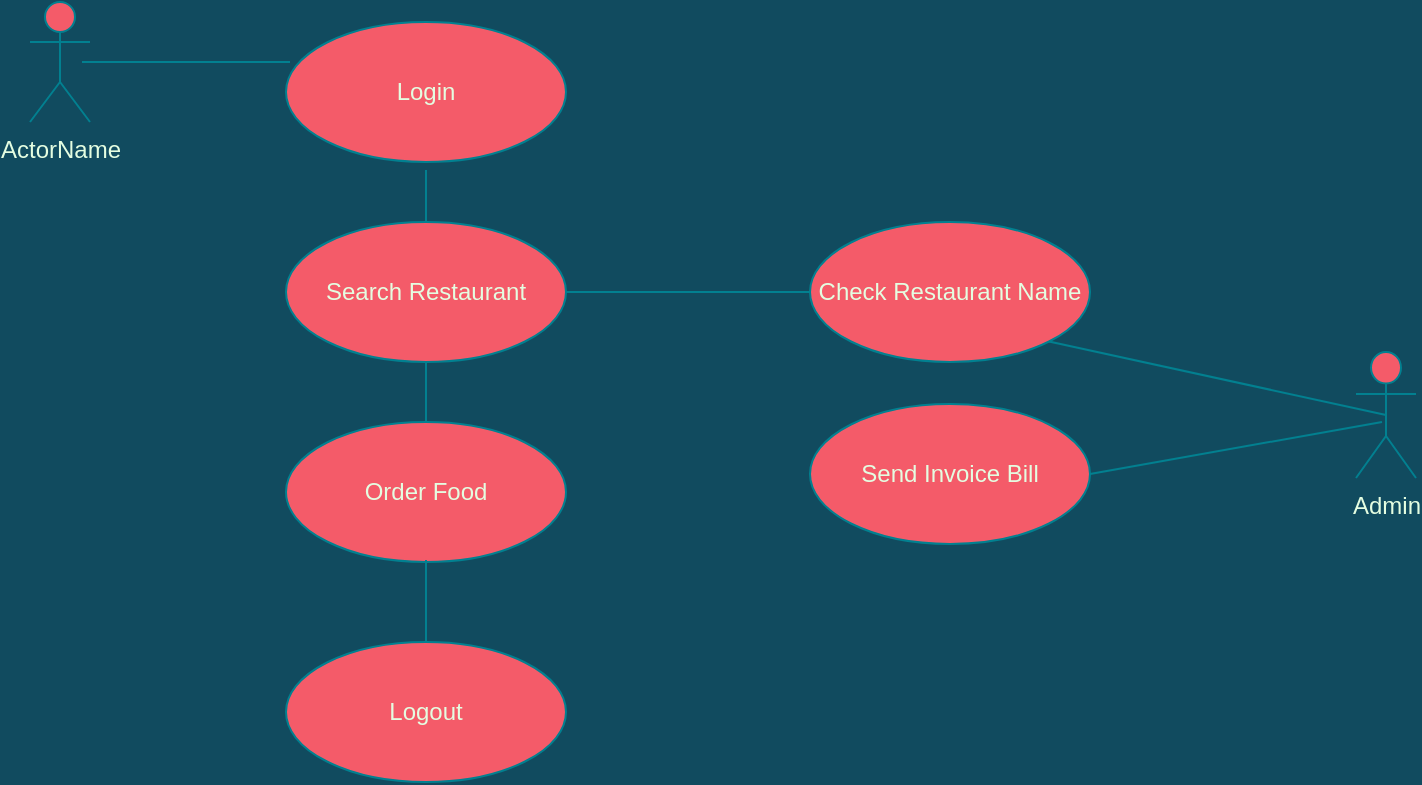 <mxfile version="20.4.0" type="github" pages="2">
  <diagram id="aCiVp0mMgGmOo1VUoYXL" name="UML Diagram">
    <mxGraphModel dx="782" dy="436" grid="1" gridSize="13" guides="1" tooltips="1" connect="1" arrows="1" fold="1" page="1" pageScale="1" pageWidth="1100" pageHeight="850" background="#114B5F" math="0" shadow="0">
      <root>
        <mxCell id="0" />
        <mxCell id="1" parent="0" />
        <mxCell id="3_46uCCfhdefUjpDQMR_-1" value="ActorName" style="shape=umlActor;html=1;verticalLabelPosition=bottom;verticalAlign=top;align=center;fillColor=#F45B69;strokeColor=#028090;fontColor=#E4FDE1;" vertex="1" parent="1">
          <mxGeometry x="52" y="20" width="30" height="60" as="geometry" />
        </mxCell>
        <mxCell id="3_46uCCfhdefUjpDQMR_-2" value="Admin&lt;br&gt;" style="shape=umlActor;html=1;verticalLabelPosition=bottom;verticalAlign=top;align=center;fillColor=#F45B69;strokeColor=#028090;fontColor=#E4FDE1;" vertex="1" parent="1">
          <mxGeometry x="715" y="195" width="30" height="63" as="geometry" />
        </mxCell>
        <mxCell id="3_46uCCfhdefUjpDQMR_-3" value="Login" style="ellipse;whiteSpace=wrap;html=1;fillColor=#F45B69;strokeColor=#028090;fontColor=#E4FDE1;" vertex="1" parent="1">
          <mxGeometry x="180" y="30" width="140" height="70" as="geometry" />
        </mxCell>
        <mxCell id="3_46uCCfhdefUjpDQMR_-4" value="Search Restaurant" style="ellipse;whiteSpace=wrap;html=1;fillColor=#F45B69;strokeColor=#028090;fontColor=#E4FDE1;" vertex="1" parent="1">
          <mxGeometry x="180" y="130" width="140" height="70" as="geometry" />
        </mxCell>
        <mxCell id="3_46uCCfhdefUjpDQMR_-5" value="Order Food" style="ellipse;whiteSpace=wrap;html=1;fillColor=#F45B69;strokeColor=#028090;fontColor=#E4FDE1;" vertex="1" parent="1">
          <mxGeometry x="180" y="230" width="140" height="70" as="geometry" />
        </mxCell>
        <mxCell id="3_46uCCfhdefUjpDQMR_-6" value="Logout" style="ellipse;whiteSpace=wrap;html=1;fillColor=#F45B69;strokeColor=#028090;fontColor=#E4FDE1;" vertex="1" parent="1">
          <mxGeometry x="180" y="340" width="140" height="70" as="geometry" />
        </mxCell>
        <mxCell id="3_46uCCfhdefUjpDQMR_-9" value="" style="edgeStyle=none;html=1;endArrow=none;verticalAlign=bottom;rounded=0;strokeColor=#028090;fontColor=#E4FDE1;fillColor=#F45B69;" edge="1" parent="1">
          <mxGeometry width="160" relative="1" as="geometry">
            <mxPoint x="78" y="50" as="sourcePoint" />
            <mxPoint x="182" y="50" as="targetPoint" />
          </mxGeometry>
        </mxCell>
        <mxCell id="3_46uCCfhdefUjpDQMR_-13" value="" style="edgeStyle=none;html=1;endArrow=none;verticalAlign=bottom;rounded=0;strokeColor=#028090;fontColor=#E4FDE1;fillColor=#F45B69;entryX=0.5;entryY=0;entryDx=0;entryDy=0;" edge="1" parent="1" target="3_46uCCfhdefUjpDQMR_-4">
          <mxGeometry width="160" relative="1" as="geometry">
            <mxPoint x="250" y="104" as="sourcePoint" />
            <mxPoint x="286" y="91" as="targetPoint" />
          </mxGeometry>
        </mxCell>
        <mxCell id="3_46uCCfhdefUjpDQMR_-14" value="" style="edgeStyle=none;html=1;endArrow=none;verticalAlign=bottom;rounded=0;strokeColor=#028090;fontColor=#E4FDE1;fillColor=#F45B69;exitX=0.5;exitY=1;exitDx=0;exitDy=0;entryX=0.5;entryY=0;entryDx=0;entryDy=0;" edge="1" parent="1" source="3_46uCCfhdefUjpDQMR_-4" target="3_46uCCfhdefUjpDQMR_-5">
          <mxGeometry width="160" relative="1" as="geometry">
            <mxPoint x="273" y="221" as="sourcePoint" />
            <mxPoint x="312" y="221" as="targetPoint" />
          </mxGeometry>
        </mxCell>
        <mxCell id="3_46uCCfhdefUjpDQMR_-15" value="Check Restaurant Name" style="ellipse;whiteSpace=wrap;html=1;strokeColor=#028090;fontColor=#E4FDE1;fillColor=#F45B69;" vertex="1" parent="1">
          <mxGeometry x="442" y="130" width="140" height="70" as="geometry" />
        </mxCell>
        <mxCell id="3_46uCCfhdefUjpDQMR_-19" value="" style="edgeStyle=none;html=1;endArrow=none;verticalAlign=bottom;rounded=0;strokeColor=#028090;fontColor=#E4FDE1;fillColor=#F45B69;entryX=0.5;entryY=0;entryDx=0;entryDy=0;" edge="1" parent="1" target="3_46uCCfhdefUjpDQMR_-6">
          <mxGeometry width="160" relative="1" as="geometry">
            <mxPoint x="250" y="299" as="sourcePoint" />
            <mxPoint x="260" y="338" as="targetPoint" />
          </mxGeometry>
        </mxCell>
        <mxCell id="3_46uCCfhdefUjpDQMR_-20" value="Send Invoice Bill" style="ellipse;whiteSpace=wrap;html=1;strokeColor=#028090;fontColor=#E4FDE1;fillColor=#F45B69;" vertex="1" parent="1">
          <mxGeometry x="442" y="221" width="140" height="70" as="geometry" />
        </mxCell>
        <mxCell id="3_46uCCfhdefUjpDQMR_-21" value="" style="edgeStyle=none;html=1;endArrow=none;verticalAlign=bottom;rounded=0;strokeColor=#028090;fontColor=#E4FDE1;fillColor=#F45B69;exitX=1;exitY=0.5;exitDx=0;exitDy=0;" edge="1" parent="1" source="3_46uCCfhdefUjpDQMR_-4">
          <mxGeometry width="160" relative="1" as="geometry">
            <mxPoint x="312" y="247" as="sourcePoint" />
            <mxPoint x="442" y="165" as="targetPoint" />
          </mxGeometry>
        </mxCell>
        <mxCell id="3_46uCCfhdefUjpDQMR_-24" value="" style="edgeStyle=none;html=1;endArrow=none;verticalAlign=bottom;rounded=0;strokeColor=#028090;fontColor=#E4FDE1;fillColor=#F45B69;exitX=1;exitY=0.5;exitDx=0;exitDy=0;" edge="1" parent="1" source="3_46uCCfhdefUjpDQMR_-20">
          <mxGeometry width="160" relative="1" as="geometry">
            <mxPoint x="572" y="230" as="sourcePoint" />
            <mxPoint x="728" y="230" as="targetPoint" />
          </mxGeometry>
        </mxCell>
        <mxCell id="3_46uCCfhdefUjpDQMR_-25" value="" style="edgeStyle=none;html=1;endArrow=none;verticalAlign=bottom;rounded=0;strokeColor=#028090;fontColor=#E4FDE1;fillColor=#F45B69;exitX=1;exitY=1;exitDx=0;exitDy=0;entryX=0.5;entryY=0.5;entryDx=0;entryDy=0;entryPerimeter=0;" edge="1" parent="1" source="3_46uCCfhdefUjpDQMR_-15" target="3_46uCCfhdefUjpDQMR_-2">
          <mxGeometry width="160" relative="1" as="geometry">
            <mxPoint x="555" y="230" as="sourcePoint" />
            <mxPoint x="715" y="230" as="targetPoint" />
          </mxGeometry>
        </mxCell>
      </root>
    </mxGraphModel>
  </diagram>
  <diagram id="eiyFlEd8ycH2Zoa2oolP" name="Activity Diagram">
    <mxGraphModel dx="782" dy="436" grid="1" gridSize="13" guides="1" tooltips="1" connect="1" arrows="1" fold="1" page="1" pageScale="1" pageWidth="1100" pageHeight="850" math="0" shadow="0">
      <root>
        <mxCell id="0" />
        <mxCell id="1" parent="0" />
        <mxCell id="wtM7-SKp82FHQGwiZo1v-1" value="&lt;font color=&quot;#9999ff&quot;&gt;User&lt;/font&gt;" style="shape=ellipse;html=1;fillColor=strokeColor;strokeWidth=2;verticalLabelPosition=bottom;verticalAlignment=top;perimeter=ellipsePerimeter;strokeColor=#006658;fontColor=#5C5C5C;" vertex="1" parent="1">
          <mxGeometry x="52" y="52" width="40" height="40" as="geometry" />
        </mxCell>
        <mxCell id="wtM7-SKp82FHQGwiZo1v-2" value="&lt;font color=&quot;#ffff99&quot;&gt;Admin&lt;/font&gt;" style="shape=ellipse;html=1;fillColor=strokeColor;strokeWidth=2;verticalLabelPosition=bottom;verticalAlignment=top;perimeter=ellipsePerimeter;strokeColor=#006658;fontColor=#5C5C5C;" vertex="1" parent="1">
          <mxGeometry x="663" y="169" width="40" height="40" as="geometry" />
        </mxCell>
        <mxCell id="wtM7-SKp82FHQGwiZo1v-4" value="Login" style="points=[[0.25,0,0],[0.5,0,0],[0.75,0,0],[1,0.25,0],[1,0.5,0],[1,0.75,0],[0.75,1,0],[0.5,1,0],[0.25,1,0],[0,0.75,0],[0,0.5,0],[0,0.25,0]];shape=mxgraph.bpmn.task;whiteSpace=wrap;rectStyle=rounded;size=10;bpmnShapeType=call;taskMarker=user;strokeColor=#006658;fontColor=#25485C;fillColor=#21C0A5;" vertex="1" parent="1">
          <mxGeometry x="156" y="52" width="120" height="80" as="geometry" />
        </mxCell>
        <mxCell id="wtM7-SKp82FHQGwiZo1v-5" value="Search Restaurant Name &amp; Time" style="points=[[0.25,0,0],[0.5,0,0],[0.75,0,0],[1,0.25,0],[1,0.5,0],[1,0.75,0],[0.75,1,0],[0.5,1,0],[0.25,1,0],[0,0.75,0],[0,0.5,0],[0,0.25,0]];shape=mxgraph.bpmn.task;whiteSpace=wrap;rectStyle=rounded;size=10;bpmnShapeType=call;taskMarker=user;strokeColor=#006658;fontColor=#5C5C5C;fillColor=#21C0A5;" vertex="1" parent="1">
          <mxGeometry x="156" y="182" width="120" height="80" as="geometry" />
        </mxCell>
        <mxCell id="wtM7-SKp82FHQGwiZo1v-9" value="Order Food" style="points=[[0.25,0,0],[0.5,0,0],[0.75,0,0],[1,0.25,0],[1,0.5,0],[1,0.75,0],[0.75,1,0],[0.5,1,0],[0.25,1,0],[0,0.75,0],[0,0.5,0],[0,0.25,0]];shape=mxgraph.bpmn.task;whiteSpace=wrap;rectStyle=rounded;size=10;bpmnShapeType=call;taskMarker=user;strokeColor=#006658;fontColor=#25485C;fillColor=#21C0A5;" vertex="1" parent="1">
          <mxGeometry x="156" y="455" width="120" height="80" as="geometry" />
        </mxCell>
        <mxCell id="wtM7-SKp82FHQGwiZo1v-31" value="" style="shape=rhombus;html=1;verticalLabelPosition=top;verticalAlignment=bottom;strokeColor=#006658;fontColor=#25485C;fillColor=#21C0A5;" vertex="1" parent="1">
          <mxGeometry x="366" y="273" width="40" height="40" as="geometry" />
        </mxCell>
        <mxCell id="wtM7-SKp82FHQGwiZo1v-32" value="" style="edgeStyle=elbowEdgeStyle;html=1;elbow=horizontal;align=right;verticalAlign=bottom;rounded=0;labelBackgroundColor=none;endArrow=open;endSize=12;strokeColor=#006658;fontColor=#25485C;fillColor=#21C0A5;" edge="1" source="wtM7-SKp82FHQGwiZo1v-31" parent="1">
          <mxGeometry relative="1" as="geometry">
            <mxPoint x="386" y="353" as="targetPoint" />
          </mxGeometry>
        </mxCell>
        <mxCell id="wtM7-SKp82FHQGwiZo1v-33" value="" style="edgeStyle=elbowEdgeStyle;html=1;elbow=vertical;verticalAlign=bottom;startArrow=open;endArrow=none;rounded=0;labelBackgroundColor=none;startSize=12;strokeColor=#006658;fontColor=#25485C;fillColor=#21C0A5;" edge="1" source="wtM7-SKp82FHQGwiZo1v-31" parent="1">
          <mxGeometry relative="1" as="geometry">
            <mxPoint x="486" y="293" as="targetPoint" />
          </mxGeometry>
        </mxCell>
        <mxCell id="wtM7-SKp82FHQGwiZo1v-34" value="" style="edgeStyle=elbowEdgeStyle;html=1;elbow=vertical;verticalAlign=bottom;startArrow=open;endArrow=none;rounded=0;labelBackgroundColor=none;startSize=12;strokeColor=#006658;fontColor=#25485C;fillColor=#21C0A5;" edge="1" source="wtM7-SKp82FHQGwiZo1v-31" parent="1">
          <mxGeometry relative="1" as="geometry">
            <mxPoint x="286" y="293" as="targetPoint" />
          </mxGeometry>
        </mxCell>
      </root>
    </mxGraphModel>
  </diagram>
</mxfile>
